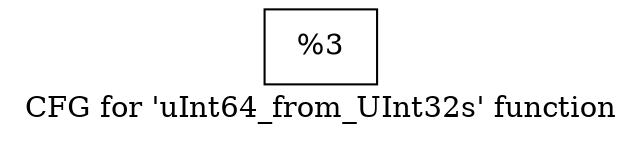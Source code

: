 digraph "CFG for 'uInt64_from_UInt32s' function" {
	label="CFG for 'uInt64_from_UInt32s' function";

	Node0x1a74060 [shape=record,label="{%3}"];
}
